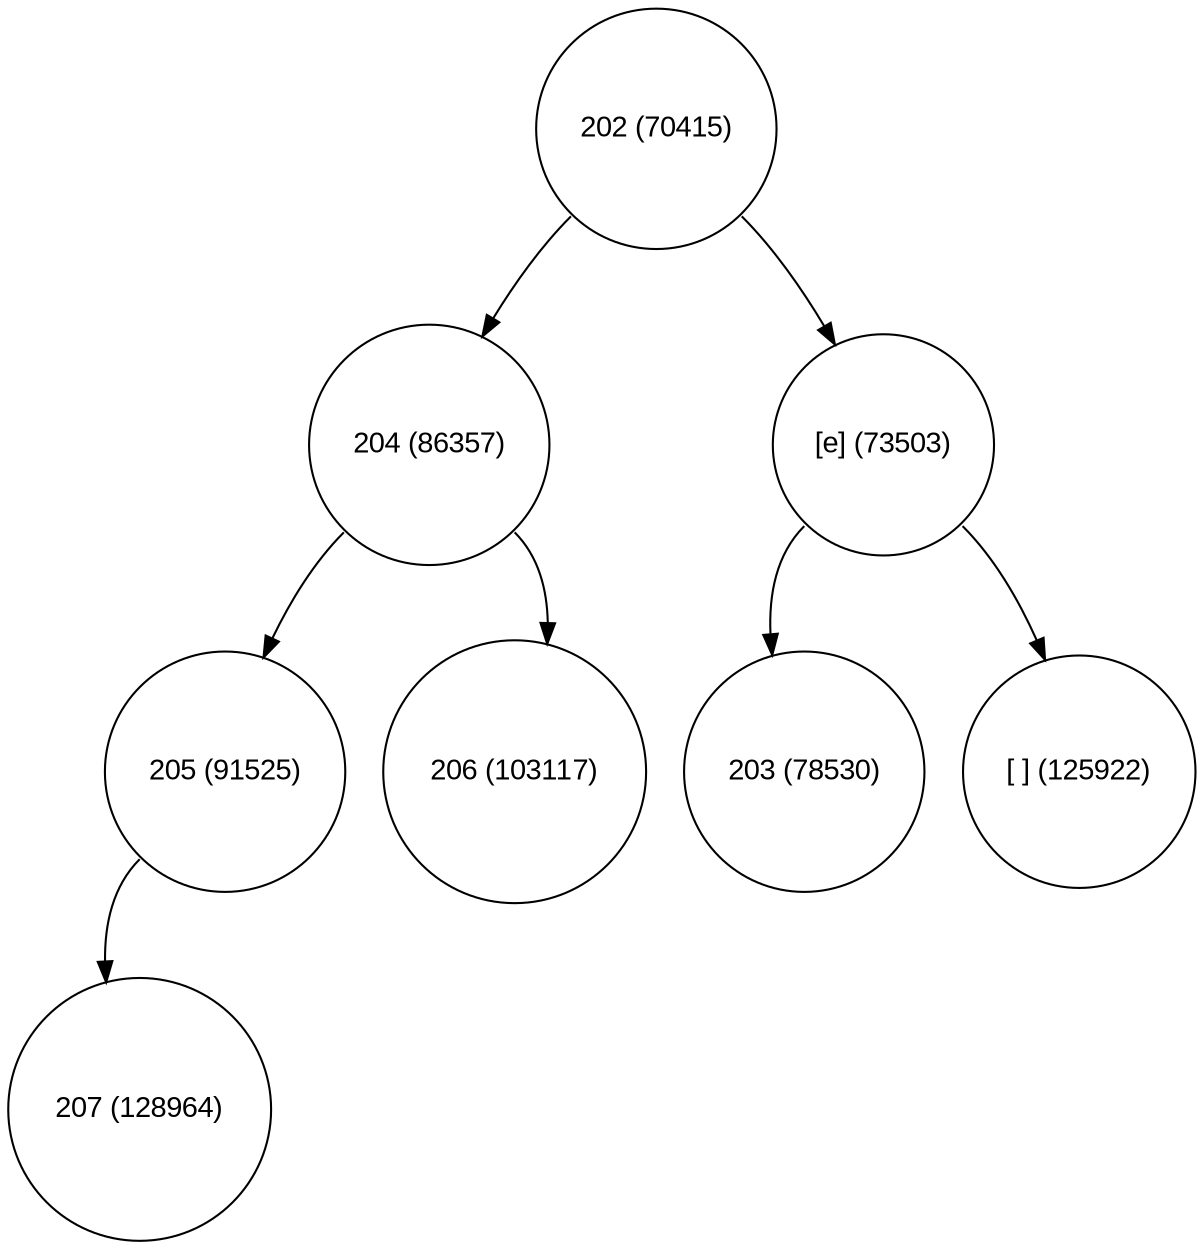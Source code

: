 digraph move_up {
	node [fontname="Arial", shape="circle", width=0.5]; 

	0 [label = "202 (70415)"];
	0:sw -> 1;
	1 [label = "204 (86357)"];
	1:sw -> 3;
	3 [label = "205 (91525)"];
	3:sw -> 7;
	7 [label = "207 (128964)"];
	1:se -> 4;
	4 [label = "206 (103117)"];
	0:se -> 2;
	2 [label = "[e] (73503)"];
	2:sw -> 5;
	5 [label = "203 (78530)"];
	2:se -> 6;
	6 [label = "[ ] (125922)"];
}
